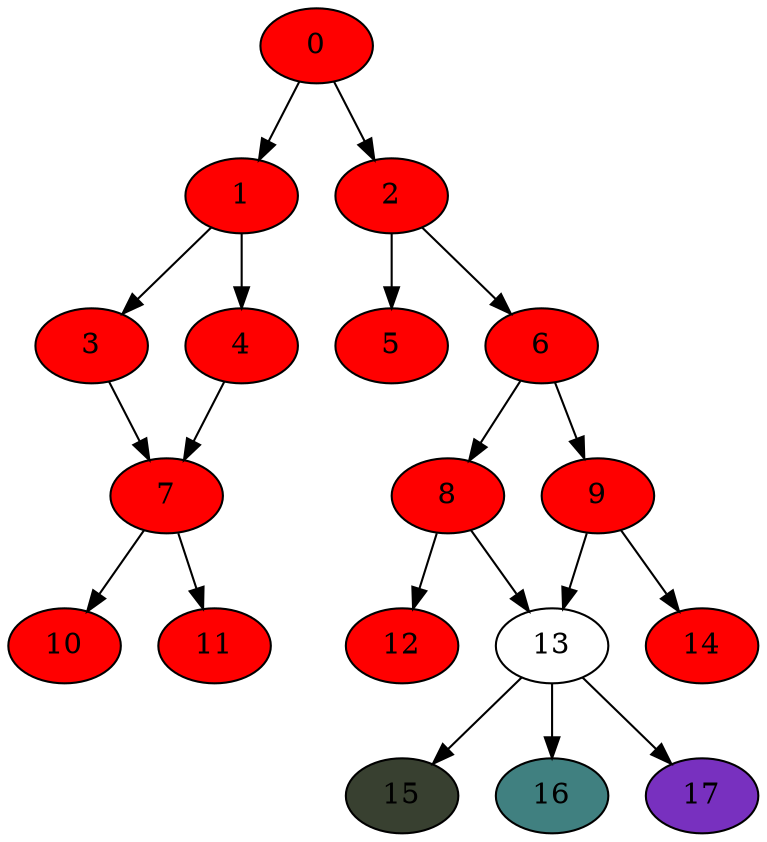 digraph fitch_res_cactus{
0 [style=filled,fillcolor="1.0 1.0 1.0"]
0->1;
1 [style=filled,fillcolor="1.0 1.0 1.0"]
1->3;
3 [style=filled,fillcolor="1.0 1.0 1.0"]
3->7;
7 [style=filled,fillcolor="1.0 1.0 1.0"]
7->10;
10 [style=filled,fillcolor="1.0 1.0 1.0"]
7->11;
11 [style=filled,fillcolor="1.0 1.0 1.0"]
1->4;
4 [style=filled,fillcolor="1.0 1.0 1.0"]
4->7;
0->2;
2 [style=filled,fillcolor="1.0 1.0 1.0"]
2->5;
5 [style=filled,fillcolor="1.0 1.0 1.0"]
2->6;
6 [style=filled,fillcolor="1.0 1.0 1.0"]
6->8;
8 [style=filled,fillcolor="1.0 1.0 1.0"]
8->12;
12 [style=filled,fillcolor="1.0 1.0 1.0"]
8->13;
13->15;
15 [style=filled,fillcolor="0.25 0.25 0.25"]
13->16;
16 [style=filled,fillcolor="0.5 0.5 0.5"]
13->17;
17 [style=filled,fillcolor="0.75 0.75 0.75"]
6->9;
9 [style=filled,fillcolor="1.0 1.0 1.0"]
9->13;
9->14;
14 [style=filled,fillcolor="1.0 1.0 1.0"]
}